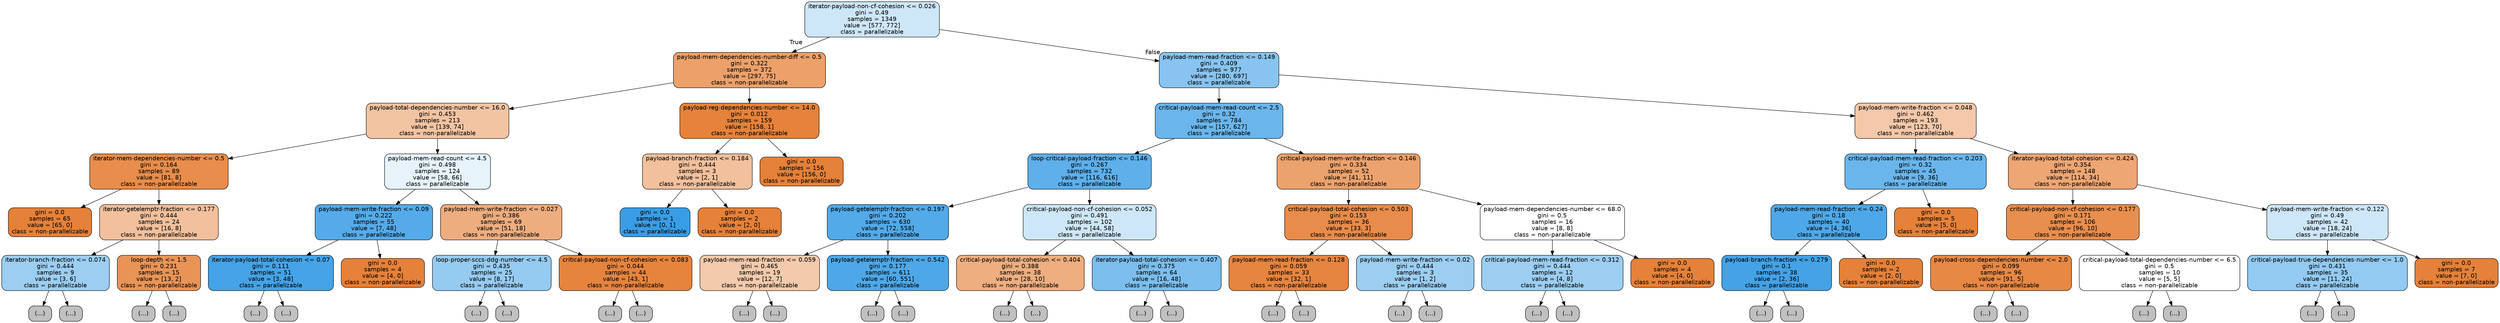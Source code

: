 digraph Tree {
node [shape=box, style="filled, rounded", color="black", fontname=helvetica] ;
edge [fontname=helvetica] ;
0 [label="iterator-payload-non-cf-cohesion <= 0.026\ngini = 0.49\nsamples = 1349\nvalue = [577, 772]\nclass = parallelizable", fillcolor="#399de540"] ;
1 [label="payload-mem-dependencies-number-diff <= 0.5\ngini = 0.322\nsamples = 372\nvalue = [297, 75]\nclass = non-parallelizable", fillcolor="#e58139bf"] ;
0 -> 1 [labeldistance=2.5, labelangle=45, headlabel="True"] ;
2 [label="payload-total-dependencies-number <= 16.0\ngini = 0.453\nsamples = 213\nvalue = [139, 74]\nclass = non-parallelizable", fillcolor="#e5813977"] ;
1 -> 2 ;
3 [label="iterator-mem-dependencies-number <= 0.5\ngini = 0.164\nsamples = 89\nvalue = [81, 8]\nclass = non-parallelizable", fillcolor="#e58139e6"] ;
2 -> 3 ;
4 [label="gini = 0.0\nsamples = 65\nvalue = [65, 0]\nclass = non-parallelizable", fillcolor="#e58139ff"] ;
3 -> 4 ;
5 [label="iterator-getelemptr-fraction <= 0.177\ngini = 0.444\nsamples = 24\nvalue = [16, 8]\nclass = non-parallelizable", fillcolor="#e581397f"] ;
3 -> 5 ;
6 [label="iterator-branch-fraction <= 0.074\ngini = 0.444\nsamples = 9\nvalue = [3, 6]\nclass = parallelizable", fillcolor="#399de57f"] ;
5 -> 6 ;
7 [label="(...)", fillcolor="#C0C0C0"] ;
6 -> 7 ;
8 [label="(...)", fillcolor="#C0C0C0"] ;
6 -> 8 ;
11 [label="loop-depth <= 1.5\ngini = 0.231\nsamples = 15\nvalue = [13, 2]\nclass = non-parallelizable", fillcolor="#e58139d8"] ;
5 -> 11 ;
12 [label="(...)", fillcolor="#C0C0C0"] ;
11 -> 12 ;
13 [label="(...)", fillcolor="#C0C0C0"] ;
11 -> 13 ;
16 [label="payload-mem-read-count <= 4.5\ngini = 0.498\nsamples = 124\nvalue = [58, 66]\nclass = parallelizable", fillcolor="#399de51f"] ;
2 -> 16 ;
17 [label="payload-mem-write-fraction <= 0.09\ngini = 0.222\nsamples = 55\nvalue = [7, 48]\nclass = parallelizable", fillcolor="#399de5da"] ;
16 -> 17 ;
18 [label="iterator-payload-total-cohesion <= 0.07\ngini = 0.111\nsamples = 51\nvalue = [3, 48]\nclass = parallelizable", fillcolor="#399de5ef"] ;
17 -> 18 ;
19 [label="(...)", fillcolor="#C0C0C0"] ;
18 -> 19 ;
20 [label="(...)", fillcolor="#C0C0C0"] ;
18 -> 20 ;
25 [label="gini = 0.0\nsamples = 4\nvalue = [4, 0]\nclass = non-parallelizable", fillcolor="#e58139ff"] ;
17 -> 25 ;
26 [label="payload-mem-write-fraction <= 0.027\ngini = 0.386\nsamples = 69\nvalue = [51, 18]\nclass = non-parallelizable", fillcolor="#e58139a5"] ;
16 -> 26 ;
27 [label="loop-proper-sccs-ddg-number <= 4.5\ngini = 0.435\nsamples = 25\nvalue = [8, 17]\nclass = parallelizable", fillcolor="#399de587"] ;
26 -> 27 ;
28 [label="(...)", fillcolor="#C0C0C0"] ;
27 -> 28 ;
29 [label="(...)", fillcolor="#C0C0C0"] ;
27 -> 29 ;
32 [label="critical-payload-non-cf-cohesion <= 0.083\ngini = 0.044\nsamples = 44\nvalue = [43, 1]\nclass = non-parallelizable", fillcolor="#e58139f9"] ;
26 -> 32 ;
33 [label="(...)", fillcolor="#C0C0C0"] ;
32 -> 33 ;
34 [label="(...)", fillcolor="#C0C0C0"] ;
32 -> 34 ;
35 [label="payload-reg-dependencies-number <= 14.0\ngini = 0.012\nsamples = 159\nvalue = [158, 1]\nclass = non-parallelizable", fillcolor="#e58139fd"] ;
1 -> 35 ;
36 [label="payload-branch-fraction <= 0.184\ngini = 0.444\nsamples = 3\nvalue = [2, 1]\nclass = non-parallelizable", fillcolor="#e581397f"] ;
35 -> 36 ;
37 [label="gini = 0.0\nsamples = 1\nvalue = [0, 1]\nclass = parallelizable", fillcolor="#399de5ff"] ;
36 -> 37 ;
38 [label="gini = 0.0\nsamples = 2\nvalue = [2, 0]\nclass = non-parallelizable", fillcolor="#e58139ff"] ;
36 -> 38 ;
39 [label="gini = 0.0\nsamples = 156\nvalue = [156, 0]\nclass = non-parallelizable", fillcolor="#e58139ff"] ;
35 -> 39 ;
40 [label="payload-mem-read-fraction <= 0.149\ngini = 0.409\nsamples = 977\nvalue = [280, 697]\nclass = parallelizable", fillcolor="#399de599"] ;
0 -> 40 [labeldistance=2.5, labelangle=-45, headlabel="False"] ;
41 [label="critical-payload-mem-read-count <= 2.5\ngini = 0.32\nsamples = 784\nvalue = [157, 627]\nclass = parallelizable", fillcolor="#399de5bf"] ;
40 -> 41 ;
42 [label="loop-critical-payload-fraction <= 0.146\ngini = 0.267\nsamples = 732\nvalue = [116, 616]\nclass = parallelizable", fillcolor="#399de5cf"] ;
41 -> 42 ;
43 [label="payload-getelemptr-fraction <= 0.197\ngini = 0.202\nsamples = 630\nvalue = [72, 558]\nclass = parallelizable", fillcolor="#399de5de"] ;
42 -> 43 ;
44 [label="payload-mem-read-fraction <= 0.059\ngini = 0.465\nsamples = 19\nvalue = [12, 7]\nclass = non-parallelizable", fillcolor="#e581396a"] ;
43 -> 44 ;
45 [label="(...)", fillcolor="#C0C0C0"] ;
44 -> 45 ;
46 [label="(...)", fillcolor="#C0C0C0"] ;
44 -> 46 ;
49 [label="payload-getelemptr-fraction <= 0.542\ngini = 0.177\nsamples = 611\nvalue = [60, 551]\nclass = parallelizable", fillcolor="#399de5e3"] ;
43 -> 49 ;
50 [label="(...)", fillcolor="#C0C0C0"] ;
49 -> 50 ;
139 [label="(...)", fillcolor="#C0C0C0"] ;
49 -> 139 ;
140 [label="critical-payload-non-cf-cohesion <= 0.052\ngini = 0.491\nsamples = 102\nvalue = [44, 58]\nclass = parallelizable", fillcolor="#399de53e"] ;
42 -> 140 ;
141 [label="critical-payload-total-cohesion <= 0.404\ngini = 0.388\nsamples = 38\nvalue = [28, 10]\nclass = non-parallelizable", fillcolor="#e58139a4"] ;
140 -> 141 ;
142 [label="(...)", fillcolor="#C0C0C0"] ;
141 -> 142 ;
145 [label="(...)", fillcolor="#C0C0C0"] ;
141 -> 145 ;
150 [label="iterator-payload-total-cohesion <= 0.407\ngini = 0.375\nsamples = 64\nvalue = [16, 48]\nclass = parallelizable", fillcolor="#399de5aa"] ;
140 -> 150 ;
151 [label="(...)", fillcolor="#C0C0C0"] ;
150 -> 151 ;
164 [label="(...)", fillcolor="#C0C0C0"] ;
150 -> 164 ;
171 [label="critical-payload-mem-write-fraction <= 0.146\ngini = 0.334\nsamples = 52\nvalue = [41, 11]\nclass = non-parallelizable", fillcolor="#e58139bb"] ;
41 -> 171 ;
172 [label="critical-payload-total-cohesion <= 0.503\ngini = 0.153\nsamples = 36\nvalue = [33, 3]\nclass = non-parallelizable", fillcolor="#e58139e8"] ;
171 -> 172 ;
173 [label="payload-mem-read-fraction <= 0.128\ngini = 0.059\nsamples = 33\nvalue = [32, 1]\nclass = non-parallelizable", fillcolor="#e58139f7"] ;
172 -> 173 ;
174 [label="(...)", fillcolor="#C0C0C0"] ;
173 -> 174 ;
175 [label="(...)", fillcolor="#C0C0C0"] ;
173 -> 175 ;
178 [label="payload-mem-write-fraction <= 0.02\ngini = 0.444\nsamples = 3\nvalue = [1, 2]\nclass = parallelizable", fillcolor="#399de57f"] ;
172 -> 178 ;
179 [label="(...)", fillcolor="#C0C0C0"] ;
178 -> 179 ;
180 [label="(...)", fillcolor="#C0C0C0"] ;
178 -> 180 ;
181 [label="payload-mem-dependencies-number <= 68.0\ngini = 0.5\nsamples = 16\nvalue = [8, 8]\nclass = non-parallelizable", fillcolor="#e5813900"] ;
171 -> 181 ;
182 [label="critical-payload-mem-read-fraction <= 0.312\ngini = 0.444\nsamples = 12\nvalue = [4, 8]\nclass = parallelizable", fillcolor="#399de57f"] ;
181 -> 182 ;
183 [label="(...)", fillcolor="#C0C0C0"] ;
182 -> 183 ;
184 [label="(...)", fillcolor="#C0C0C0"] ;
182 -> 184 ;
187 [label="gini = 0.0\nsamples = 4\nvalue = [4, 0]\nclass = non-parallelizable", fillcolor="#e58139ff"] ;
181 -> 187 ;
188 [label="payload-mem-write-fraction <= 0.048\ngini = 0.462\nsamples = 193\nvalue = [123, 70]\nclass = non-parallelizable", fillcolor="#e581396e"] ;
40 -> 188 ;
189 [label="critical-payload-mem-read-fraction <= 0.203\ngini = 0.32\nsamples = 45\nvalue = [9, 36]\nclass = parallelizable", fillcolor="#399de5bf"] ;
188 -> 189 ;
190 [label="payload-mem-read-fraction <= 0.24\ngini = 0.18\nsamples = 40\nvalue = [4, 36]\nclass = parallelizable", fillcolor="#399de5e3"] ;
189 -> 190 ;
191 [label="payload-branch-fraction <= 0.279\ngini = 0.1\nsamples = 38\nvalue = [2, 36]\nclass = parallelizable", fillcolor="#399de5f1"] ;
190 -> 191 ;
192 [label="(...)", fillcolor="#C0C0C0"] ;
191 -> 192 ;
197 [label="(...)", fillcolor="#C0C0C0"] ;
191 -> 197 ;
200 [label="gini = 0.0\nsamples = 2\nvalue = [2, 0]\nclass = non-parallelizable", fillcolor="#e58139ff"] ;
190 -> 200 ;
201 [label="gini = 0.0\nsamples = 5\nvalue = [5, 0]\nclass = non-parallelizable", fillcolor="#e58139ff"] ;
189 -> 201 ;
202 [label="iterator-payload-total-cohesion <= 0.424\ngini = 0.354\nsamples = 148\nvalue = [114, 34]\nclass = non-parallelizable", fillcolor="#e58139b3"] ;
188 -> 202 ;
203 [label="critical-payload-non-cf-cohesion <= 0.177\ngini = 0.171\nsamples = 106\nvalue = [96, 10]\nclass = non-parallelizable", fillcolor="#e58139e4"] ;
202 -> 203 ;
204 [label="payload-cross-dependencies-number <= 2.0\ngini = 0.099\nsamples = 96\nvalue = [91, 5]\nclass = non-parallelizable", fillcolor="#e58139f1"] ;
203 -> 204 ;
205 [label="(...)", fillcolor="#C0C0C0"] ;
204 -> 205 ;
218 [label="(...)", fillcolor="#C0C0C0"] ;
204 -> 218 ;
221 [label="critical-payload-total-dependencies-number <= 6.5\ngini = 0.5\nsamples = 10\nvalue = [5, 5]\nclass = non-parallelizable", fillcolor="#e5813900"] ;
203 -> 221 ;
222 [label="(...)", fillcolor="#C0C0C0"] ;
221 -> 222 ;
223 [label="(...)", fillcolor="#C0C0C0"] ;
221 -> 223 ;
224 [label="payload-mem-write-fraction <= 0.122\ngini = 0.49\nsamples = 42\nvalue = [18, 24]\nclass = parallelizable", fillcolor="#399de540"] ;
202 -> 224 ;
225 [label="critical-payload-true-dependencies-number <= 1.0\ngini = 0.431\nsamples = 35\nvalue = [11, 24]\nclass = parallelizable", fillcolor="#399de58a"] ;
224 -> 225 ;
226 [label="(...)", fillcolor="#C0C0C0"] ;
225 -> 226 ;
233 [label="(...)", fillcolor="#C0C0C0"] ;
225 -> 233 ;
238 [label="gini = 0.0\nsamples = 7\nvalue = [7, 0]\nclass = non-parallelizable", fillcolor="#e58139ff"] ;
224 -> 238 ;
}